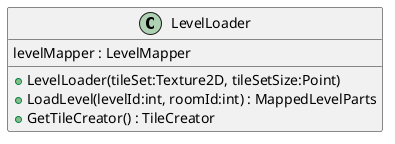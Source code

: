 @startuml
class LevelLoader {
    levelMapper : LevelMapper
    + LevelLoader(tileSet:Texture2D, tileSetSize:Point)
    + LoadLevel(levelId:int, roomId:int) : MappedLevelParts
    + GetTileCreator() : TileCreator
}
@enduml
